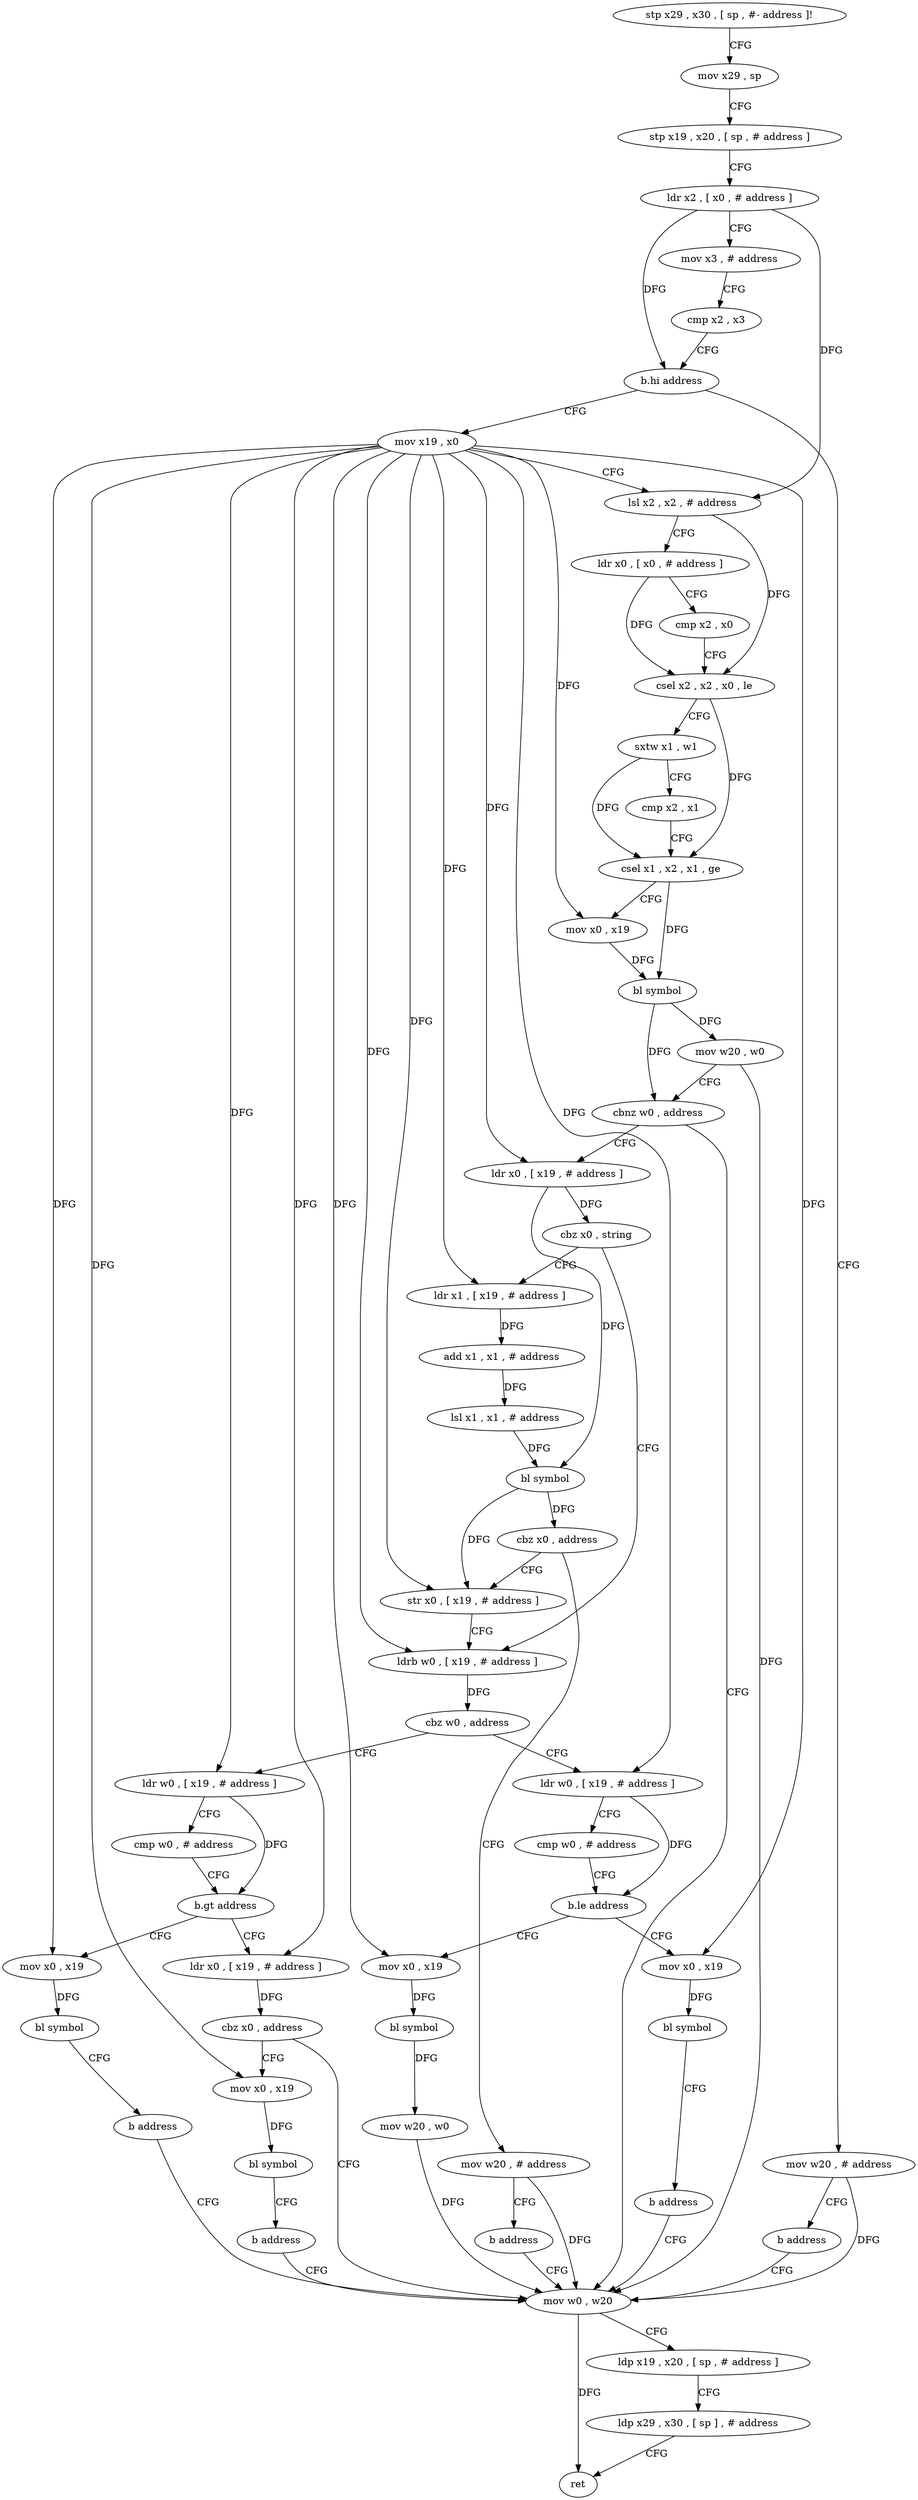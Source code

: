 digraph "func" {
"4326848" [label = "stp x29 , x30 , [ sp , #- address ]!" ]
"4326852" [label = "mov x29 , sp" ]
"4326856" [label = "stp x19 , x20 , [ sp , # address ]" ]
"4326860" [label = "ldr x2 , [ x0 , # address ]" ]
"4326864" [label = "mov x3 , # address" ]
"4326868" [label = "cmp x2 , x3" ]
"4326872" [label = "b.hi address" ]
"4327060" [label = "mov w20 , # address" ]
"4326876" [label = "mov x19 , x0" ]
"4327064" [label = "b address" ]
"4326988" [label = "mov w0 , w20" ]
"4326880" [label = "lsl x2 , x2 , # address" ]
"4326884" [label = "ldr x0 , [ x0 , # address ]" ]
"4326888" [label = "cmp x2 , x0" ]
"4326892" [label = "csel x2 , x2 , x0 , le" ]
"4326896" [label = "sxtw x1 , w1" ]
"4326900" [label = "cmp x2 , x1" ]
"4326904" [label = "csel x1 , x2 , x1 , ge" ]
"4326908" [label = "mov x0 , x19" ]
"4326912" [label = "bl symbol" ]
"4326916" [label = "mov w20 , w0" ]
"4326920" [label = "cbnz w0 , address" ]
"4326924" [label = "ldr x0 , [ x19 , # address ]" ]
"4326992" [label = "ldp x19 , x20 , [ sp , # address ]" ]
"4326996" [label = "ldp x29 , x30 , [ sp ] , # address" ]
"4327000" [label = "ret" ]
"4326928" [label = "cbz x0 , string" ]
"4326956" [label = "ldrb w0 , [ x19 , # address ]" ]
"4326932" [label = "ldr x1 , [ x19 , # address ]" ]
"4326960" [label = "cbz w0 , address" ]
"4327016" [label = "ldr w0 , [ x19 , # address ]" ]
"4326964" [label = "ldr w0 , [ x19 , # address ]" ]
"4326936" [label = "add x1 , x1 , # address" ]
"4326940" [label = "lsl x1 , x1 , # address" ]
"4326944" [label = "bl symbol" ]
"4326948" [label = "cbz x0 , address" ]
"4327068" [label = "mov w20 , # address" ]
"4326952" [label = "str x0 , [ x19 , # address ]" ]
"4327020" [label = "cmp w0 , # address" ]
"4327024" [label = "b.gt address" ]
"4327048" [label = "mov x0 , x19" ]
"4327028" [label = "ldr x0 , [ x19 , # address ]" ]
"4326968" [label = "cmp w0 , # address" ]
"4326972" [label = "b.le address" ]
"4327004" [label = "mov x0 , x19" ]
"4326976" [label = "mov x0 , x19" ]
"4327072" [label = "b address" ]
"4327052" [label = "bl symbol" ]
"4327056" [label = "b address" ]
"4327032" [label = "cbz x0 , address" ]
"4327036" [label = "mov x0 , x19" ]
"4327008" [label = "bl symbol" ]
"4327012" [label = "b address" ]
"4326980" [label = "bl symbol" ]
"4326984" [label = "mov w20 , w0" ]
"4327040" [label = "bl symbol" ]
"4327044" [label = "b address" ]
"4326848" -> "4326852" [ label = "CFG" ]
"4326852" -> "4326856" [ label = "CFG" ]
"4326856" -> "4326860" [ label = "CFG" ]
"4326860" -> "4326864" [ label = "CFG" ]
"4326860" -> "4326872" [ label = "DFG" ]
"4326860" -> "4326880" [ label = "DFG" ]
"4326864" -> "4326868" [ label = "CFG" ]
"4326868" -> "4326872" [ label = "CFG" ]
"4326872" -> "4327060" [ label = "CFG" ]
"4326872" -> "4326876" [ label = "CFG" ]
"4327060" -> "4327064" [ label = "CFG" ]
"4327060" -> "4326988" [ label = "DFG" ]
"4326876" -> "4326880" [ label = "CFG" ]
"4326876" -> "4326908" [ label = "DFG" ]
"4326876" -> "4326924" [ label = "DFG" ]
"4326876" -> "4326956" [ label = "DFG" ]
"4326876" -> "4326932" [ label = "DFG" ]
"4326876" -> "4327016" [ label = "DFG" ]
"4326876" -> "4326964" [ label = "DFG" ]
"4326876" -> "4326952" [ label = "DFG" ]
"4326876" -> "4327048" [ label = "DFG" ]
"4326876" -> "4327028" [ label = "DFG" ]
"4326876" -> "4327004" [ label = "DFG" ]
"4326876" -> "4326976" [ label = "DFG" ]
"4326876" -> "4327036" [ label = "DFG" ]
"4327064" -> "4326988" [ label = "CFG" ]
"4326988" -> "4326992" [ label = "CFG" ]
"4326988" -> "4327000" [ label = "DFG" ]
"4326880" -> "4326884" [ label = "CFG" ]
"4326880" -> "4326892" [ label = "DFG" ]
"4326884" -> "4326888" [ label = "CFG" ]
"4326884" -> "4326892" [ label = "DFG" ]
"4326888" -> "4326892" [ label = "CFG" ]
"4326892" -> "4326896" [ label = "CFG" ]
"4326892" -> "4326904" [ label = "DFG" ]
"4326896" -> "4326900" [ label = "CFG" ]
"4326896" -> "4326904" [ label = "DFG" ]
"4326900" -> "4326904" [ label = "CFG" ]
"4326904" -> "4326908" [ label = "CFG" ]
"4326904" -> "4326912" [ label = "DFG" ]
"4326908" -> "4326912" [ label = "DFG" ]
"4326912" -> "4326916" [ label = "DFG" ]
"4326912" -> "4326920" [ label = "DFG" ]
"4326916" -> "4326920" [ label = "CFG" ]
"4326916" -> "4326988" [ label = "DFG" ]
"4326920" -> "4326988" [ label = "CFG" ]
"4326920" -> "4326924" [ label = "CFG" ]
"4326924" -> "4326928" [ label = "DFG" ]
"4326924" -> "4326944" [ label = "DFG" ]
"4326992" -> "4326996" [ label = "CFG" ]
"4326996" -> "4327000" [ label = "CFG" ]
"4326928" -> "4326956" [ label = "CFG" ]
"4326928" -> "4326932" [ label = "CFG" ]
"4326956" -> "4326960" [ label = "DFG" ]
"4326932" -> "4326936" [ label = "DFG" ]
"4326960" -> "4327016" [ label = "CFG" ]
"4326960" -> "4326964" [ label = "CFG" ]
"4327016" -> "4327020" [ label = "CFG" ]
"4327016" -> "4327024" [ label = "DFG" ]
"4326964" -> "4326968" [ label = "CFG" ]
"4326964" -> "4326972" [ label = "DFG" ]
"4326936" -> "4326940" [ label = "DFG" ]
"4326940" -> "4326944" [ label = "DFG" ]
"4326944" -> "4326948" [ label = "DFG" ]
"4326944" -> "4326952" [ label = "DFG" ]
"4326948" -> "4327068" [ label = "CFG" ]
"4326948" -> "4326952" [ label = "CFG" ]
"4327068" -> "4327072" [ label = "CFG" ]
"4327068" -> "4326988" [ label = "DFG" ]
"4326952" -> "4326956" [ label = "CFG" ]
"4327020" -> "4327024" [ label = "CFG" ]
"4327024" -> "4327048" [ label = "CFG" ]
"4327024" -> "4327028" [ label = "CFG" ]
"4327048" -> "4327052" [ label = "DFG" ]
"4327028" -> "4327032" [ label = "DFG" ]
"4326968" -> "4326972" [ label = "CFG" ]
"4326972" -> "4327004" [ label = "CFG" ]
"4326972" -> "4326976" [ label = "CFG" ]
"4327004" -> "4327008" [ label = "DFG" ]
"4326976" -> "4326980" [ label = "DFG" ]
"4327072" -> "4326988" [ label = "CFG" ]
"4327052" -> "4327056" [ label = "CFG" ]
"4327056" -> "4326988" [ label = "CFG" ]
"4327032" -> "4326988" [ label = "CFG" ]
"4327032" -> "4327036" [ label = "CFG" ]
"4327036" -> "4327040" [ label = "DFG" ]
"4327008" -> "4327012" [ label = "CFG" ]
"4327012" -> "4326988" [ label = "CFG" ]
"4326980" -> "4326984" [ label = "DFG" ]
"4326984" -> "4326988" [ label = "DFG" ]
"4327040" -> "4327044" [ label = "CFG" ]
"4327044" -> "4326988" [ label = "CFG" ]
}
